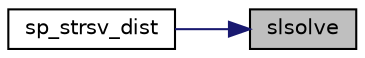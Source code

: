 digraph "slsolve"
{
 // LATEX_PDF_SIZE
  edge [fontname="Helvetica",fontsize="10",labelfontname="Helvetica",labelfontsize="10"];
  node [fontname="Helvetica",fontsize="10",shape=record];
  rankdir="RL";
  Node1 [label="slsolve",height=0.2,width=0.4,color="black", fillcolor="grey75", style="filled", fontcolor="black",tooltip=" "];
  Node1 -> Node2 [dir="back",color="midnightblue",fontsize="10",style="solid",fontname="Helvetica"];
  Node2 [label="sp_strsv_dist",height=0.2,width=0.4,color="black", fillcolor="white", style="filled",URL="$ssp__blas2__dist_8c.html#a23231f153652908fd24a08c7c3f23bfe",tooltip=" "];
}
